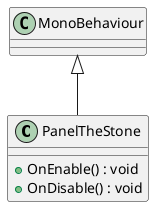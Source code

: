 @startuml
class PanelTheStone {
    + OnEnable() : void
    + OnDisable() : void
}
MonoBehaviour <|-- PanelTheStone
@enduml
